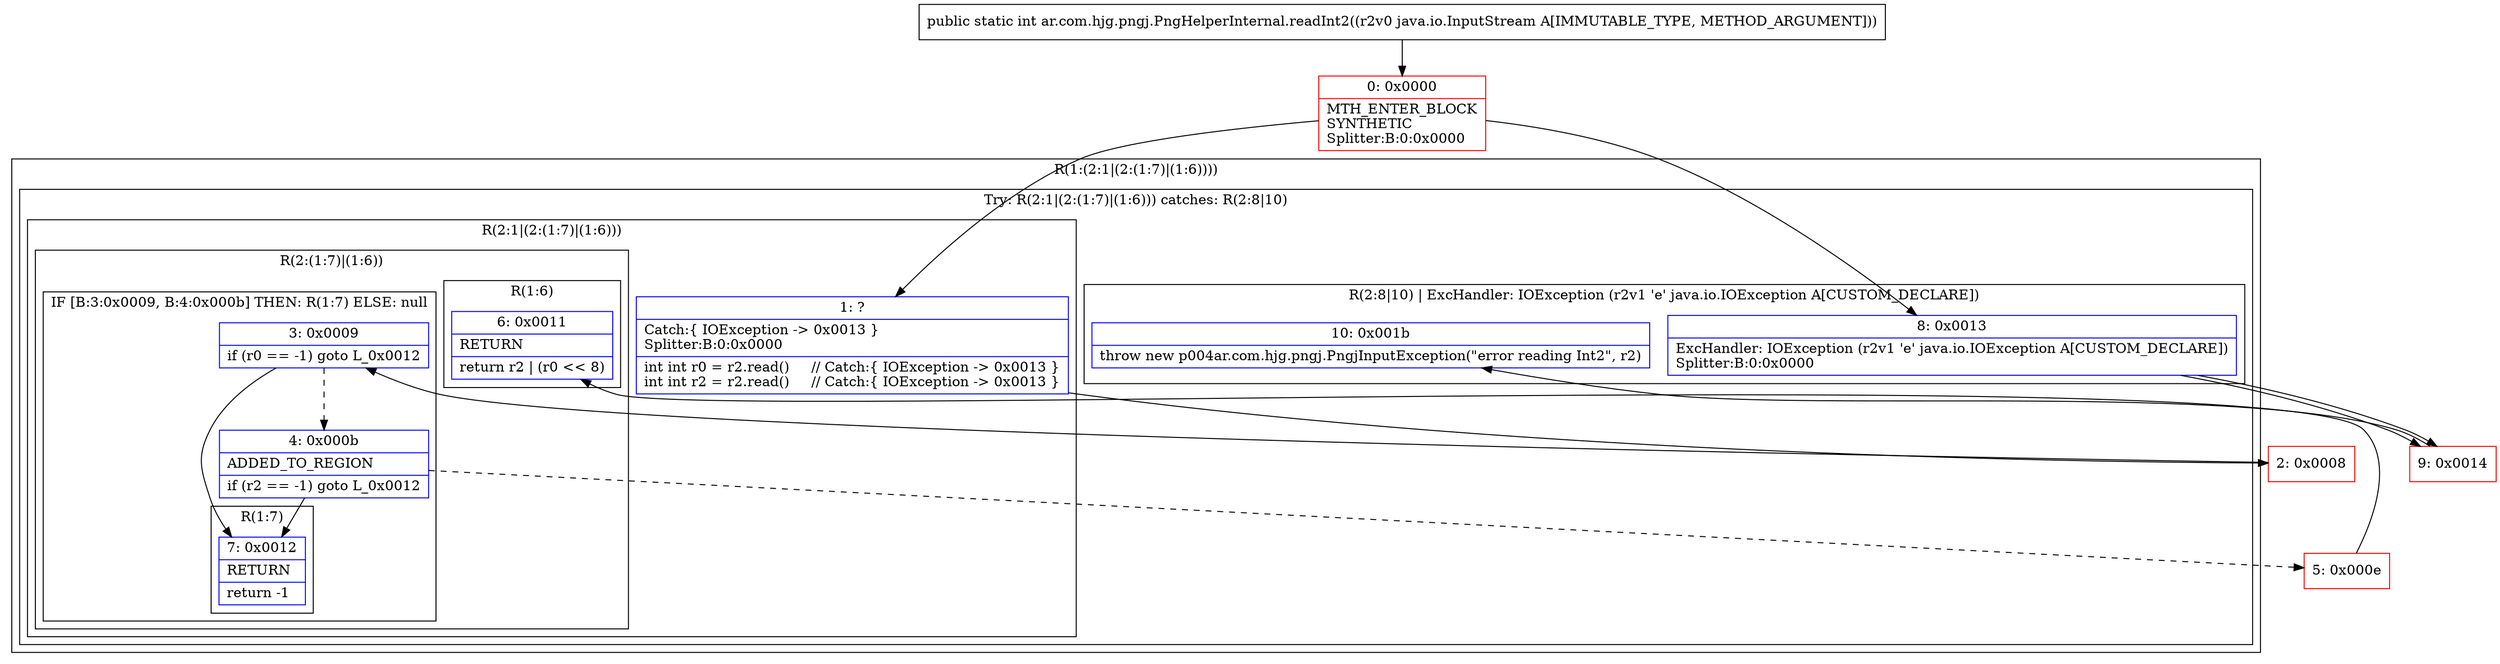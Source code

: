digraph "CFG forar.com.hjg.pngj.PngHelperInternal.readInt2(Ljava\/io\/InputStream;)I" {
subgraph cluster_Region_107761128 {
label = "R(1:(2:1|(2:(1:7)|(1:6))))";
node [shape=record,color=blue];
subgraph cluster_TryCatchRegion_1119934647 {
label = "Try: R(2:1|(2:(1:7)|(1:6))) catches: R(2:8|10)";
node [shape=record,color=blue];
subgraph cluster_Region_655986917 {
label = "R(2:1|(2:(1:7)|(1:6)))";
node [shape=record,color=blue];
Node_1 [shape=record,label="{1\:\ ?|Catch:\{ IOException \-\> 0x0013 \}\lSplitter:B:0:0x0000\l|int int r0 = r2.read()     \/\/ Catch:\{ IOException \-\> 0x0013 \}\lint int r2 = r2.read()     \/\/ Catch:\{ IOException \-\> 0x0013 \}\l}"];
subgraph cluster_Region_1894267498 {
label = "R(2:(1:7)|(1:6))";
node [shape=record,color=blue];
subgraph cluster_IfRegion_1707483377 {
label = "IF [B:3:0x0009, B:4:0x000b] THEN: R(1:7) ELSE: null";
node [shape=record,color=blue];
Node_3 [shape=record,label="{3\:\ 0x0009|if (r0 == \-1) goto L_0x0012\l}"];
Node_4 [shape=record,label="{4\:\ 0x000b|ADDED_TO_REGION\l|if (r2 == \-1) goto L_0x0012\l}"];
subgraph cluster_Region_2080650558 {
label = "R(1:7)";
node [shape=record,color=blue];
Node_7 [shape=record,label="{7\:\ 0x0012|RETURN\l|return \-1\l}"];
}
}
subgraph cluster_Region_1129908148 {
label = "R(1:6)";
node [shape=record,color=blue];
Node_6 [shape=record,label="{6\:\ 0x0011|RETURN\l|return r2 \| (r0 \<\< 8)\l}"];
}
}
}
subgraph cluster_Region_409150555 {
label = "R(2:8|10) | ExcHandler: IOException (r2v1 'e' java.io.IOException A[CUSTOM_DECLARE])\l";
node [shape=record,color=blue];
Node_8 [shape=record,label="{8\:\ 0x0013|ExcHandler: IOException (r2v1 'e' java.io.IOException A[CUSTOM_DECLARE])\lSplitter:B:0:0x0000\l}"];
Node_10 [shape=record,label="{10\:\ 0x001b|throw new p004ar.com.hjg.pngj.PngjInputException(\"error reading Int2\", r2)\l}"];
}
}
}
subgraph cluster_Region_409150555 {
label = "R(2:8|10) | ExcHandler: IOException (r2v1 'e' java.io.IOException A[CUSTOM_DECLARE])\l";
node [shape=record,color=blue];
Node_8 [shape=record,label="{8\:\ 0x0013|ExcHandler: IOException (r2v1 'e' java.io.IOException A[CUSTOM_DECLARE])\lSplitter:B:0:0x0000\l}"];
Node_10 [shape=record,label="{10\:\ 0x001b|throw new p004ar.com.hjg.pngj.PngjInputException(\"error reading Int2\", r2)\l}"];
}
Node_0 [shape=record,color=red,label="{0\:\ 0x0000|MTH_ENTER_BLOCK\lSYNTHETIC\lSplitter:B:0:0x0000\l}"];
Node_2 [shape=record,color=red,label="{2\:\ 0x0008}"];
Node_5 [shape=record,color=red,label="{5\:\ 0x000e}"];
Node_9 [shape=record,color=red,label="{9\:\ 0x0014}"];
MethodNode[shape=record,label="{public static int ar.com.hjg.pngj.PngHelperInternal.readInt2((r2v0 java.io.InputStream A[IMMUTABLE_TYPE, METHOD_ARGUMENT])) }"];
MethodNode -> Node_0;
Node_1 -> Node_2;
Node_3 -> Node_4[style=dashed];
Node_3 -> Node_7;
Node_4 -> Node_5[style=dashed];
Node_4 -> Node_7;
Node_8 -> Node_9;
Node_8 -> Node_9;
Node_0 -> Node_1;
Node_0 -> Node_8;
Node_2 -> Node_3;
Node_5 -> Node_6;
Node_9 -> Node_10;
}

